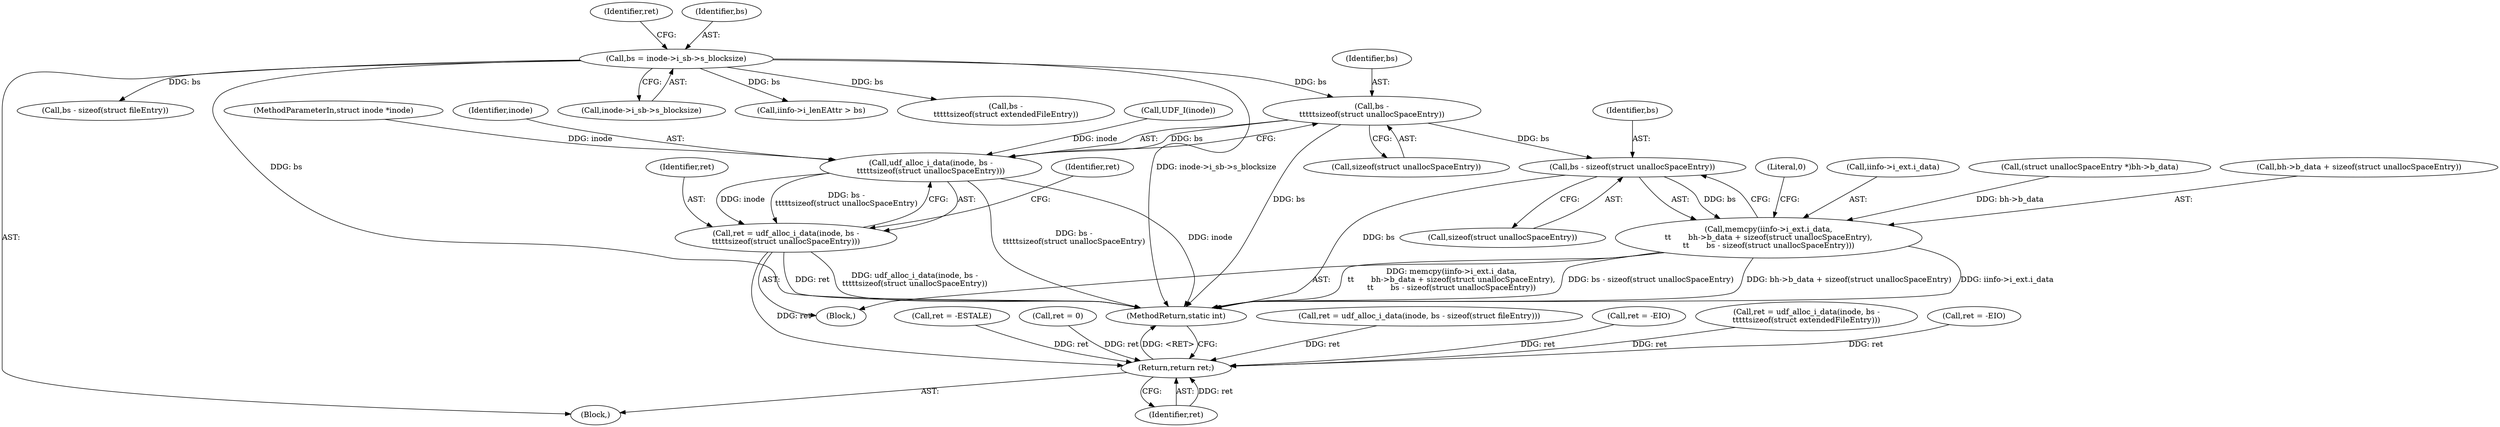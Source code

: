 digraph "0_linux_23b133bdc452aa441fcb9b82cbf6dd05cfd342d0@API" {
"1000543" [label="(Call,bs -\n\t\t\t\t\tsizeof(struct unallocSpaceEntry))"];
"1000144" [label="(Call,bs = inode->i_sb->s_blocksize)"];
"1000541" [label="(Call,udf_alloc_i_data(inode, bs -\n\t\t\t\t\tsizeof(struct unallocSpaceEntry)))"];
"1000539" [label="(Call,ret = udf_alloc_i_data(inode, bs -\n\t\t\t\t\tsizeof(struct unallocSpaceEntry)))"];
"1001229" [label="(Return,return ret;)"];
"1000562" [label="(Call,bs - sizeof(struct unallocSpaceEntry))"];
"1000550" [label="(Call,memcpy(iinfo->i_ext.i_data,\n\t\t       bh->b_data + sizeof(struct unallocSpaceEntry),\n\t\t       bs - sizeof(struct unallocSpaceEntry)))"];
"1000564" [label="(Call,sizeof(struct unallocSpaceEntry))"];
"1000562" [label="(Call,bs - sizeof(struct unallocSpaceEntry))"];
"1000721" [label="(Call,ret = -ESTALE)"];
"1000122" [label="(Call,UDF_I(inode))"];
"1001230" [label="(Identifier,ret)"];
"1000540" [label="(Identifier,ret)"];
"1000545" [label="(Call,sizeof(struct unallocSpaceEntry))"];
"1000483" [label="(Call,bs - sizeof(struct fileEntry))"];
"1000111" [label="(Block,)"];
"1000109" [label="(MethodParameterIn,struct inode *inode)"];
"1001223" [label="(Call,ret = 0)"];
"1000479" [label="(Call,ret = udf_alloc_i_data(inode, bs - sizeof(struct fileEntry)))"];
"1001231" [label="(MethodReturn,static int)"];
"1000542" [label="(Identifier,inode)"];
"1000548" [label="(Identifier,ret)"];
"1000146" [label="(Call,inode->i_sb->s_blocksize)"];
"1000153" [label="(Identifier,ret)"];
"1000556" [label="(Call,bh->b_data + sizeof(struct unallocSpaceEntry))"];
"1000539" [label="(Call,ret = udf_alloc_i_data(inode, bs -\n\t\t\t\t\tsizeof(struct unallocSpaceEntry)))"];
"1000567" [label="(Literal,0)"];
"1000544" [label="(Identifier,bs)"];
"1000541" [label="(Call,udf_alloc_i_data(inode, bs -\n\t\t\t\t\tsizeof(struct unallocSpaceEntry)))"];
"1001229" [label="(Return,return ret;)"];
"1000563" [label="(Identifier,bs)"];
"1000551" [label="(Call,iinfo->i_ext.i_data)"];
"1000533" [label="(Call,(struct unallocSpaceEntry *)bh->b_data)"];
"1000550" [label="(Call,memcpy(iinfo->i_ext.i_data,\n\t\t       bh->b_data + sizeof(struct unallocSpaceEntry),\n\t\t       bs - sizeof(struct unallocSpaceEntry)))"];
"1000516" [label="(Block,)"];
"1000152" [label="(Call,ret = -EIO)"];
"1000145" [label="(Identifier,bs)"];
"1000431" [label="(Call,ret = udf_alloc_i_data(inode, bs -\n\t\t\t\t\tsizeof(struct extendedFileEntry)))"];
"1000543" [label="(Call,bs -\n\t\t\t\t\tsizeof(struct unallocSpaceEntry))"];
"1000980" [label="(Call,iinfo->i_lenEAttr > bs)"];
"1000435" [label="(Call,bs -\n\t\t\t\t\tsizeof(struct extendedFileEntry))"];
"1000568" [label="(Call,ret = -EIO)"];
"1000144" [label="(Call,bs = inode->i_sb->s_blocksize)"];
"1000543" -> "1000541"  [label="AST: "];
"1000543" -> "1000545"  [label="CFG: "];
"1000544" -> "1000543"  [label="AST: "];
"1000545" -> "1000543"  [label="AST: "];
"1000541" -> "1000543"  [label="CFG: "];
"1000543" -> "1001231"  [label="DDG: bs"];
"1000543" -> "1000541"  [label="DDG: bs"];
"1000144" -> "1000543"  [label="DDG: bs"];
"1000543" -> "1000562"  [label="DDG: bs"];
"1000144" -> "1000111"  [label="AST: "];
"1000144" -> "1000146"  [label="CFG: "];
"1000145" -> "1000144"  [label="AST: "];
"1000146" -> "1000144"  [label="AST: "];
"1000153" -> "1000144"  [label="CFG: "];
"1000144" -> "1001231"  [label="DDG: bs"];
"1000144" -> "1001231"  [label="DDG: inode->i_sb->s_blocksize"];
"1000144" -> "1000435"  [label="DDG: bs"];
"1000144" -> "1000483"  [label="DDG: bs"];
"1000144" -> "1000980"  [label="DDG: bs"];
"1000541" -> "1000539"  [label="AST: "];
"1000542" -> "1000541"  [label="AST: "];
"1000539" -> "1000541"  [label="CFG: "];
"1000541" -> "1001231"  [label="DDG: bs -\n\t\t\t\t\tsizeof(struct unallocSpaceEntry)"];
"1000541" -> "1001231"  [label="DDG: inode"];
"1000541" -> "1000539"  [label="DDG: inode"];
"1000541" -> "1000539"  [label="DDG: bs -\n\t\t\t\t\tsizeof(struct unallocSpaceEntry)"];
"1000122" -> "1000541"  [label="DDG: inode"];
"1000109" -> "1000541"  [label="DDG: inode"];
"1000539" -> "1000516"  [label="AST: "];
"1000540" -> "1000539"  [label="AST: "];
"1000548" -> "1000539"  [label="CFG: "];
"1000539" -> "1001231"  [label="DDG: ret"];
"1000539" -> "1001231"  [label="DDG: udf_alloc_i_data(inode, bs -\n\t\t\t\t\tsizeof(struct unallocSpaceEntry))"];
"1000539" -> "1001229"  [label="DDG: ret"];
"1001229" -> "1000111"  [label="AST: "];
"1001229" -> "1001230"  [label="CFG: "];
"1001230" -> "1001229"  [label="AST: "];
"1001231" -> "1001229"  [label="CFG: "];
"1001229" -> "1001231"  [label="DDG: <RET>"];
"1001230" -> "1001229"  [label="DDG: ret"];
"1000568" -> "1001229"  [label="DDG: ret"];
"1000721" -> "1001229"  [label="DDG: ret"];
"1001223" -> "1001229"  [label="DDG: ret"];
"1000479" -> "1001229"  [label="DDG: ret"];
"1000431" -> "1001229"  [label="DDG: ret"];
"1000152" -> "1001229"  [label="DDG: ret"];
"1000562" -> "1000550"  [label="AST: "];
"1000562" -> "1000564"  [label="CFG: "];
"1000563" -> "1000562"  [label="AST: "];
"1000564" -> "1000562"  [label="AST: "];
"1000550" -> "1000562"  [label="CFG: "];
"1000562" -> "1001231"  [label="DDG: bs"];
"1000562" -> "1000550"  [label="DDG: bs"];
"1000550" -> "1000516"  [label="AST: "];
"1000551" -> "1000550"  [label="AST: "];
"1000556" -> "1000550"  [label="AST: "];
"1000567" -> "1000550"  [label="CFG: "];
"1000550" -> "1001231"  [label="DDG: memcpy(iinfo->i_ext.i_data,\n\t\t       bh->b_data + sizeof(struct unallocSpaceEntry),\n\t\t       bs - sizeof(struct unallocSpaceEntry))"];
"1000550" -> "1001231"  [label="DDG: bs - sizeof(struct unallocSpaceEntry)"];
"1000550" -> "1001231"  [label="DDG: bh->b_data + sizeof(struct unallocSpaceEntry)"];
"1000550" -> "1001231"  [label="DDG: iinfo->i_ext.i_data"];
"1000533" -> "1000550"  [label="DDG: bh->b_data"];
}
